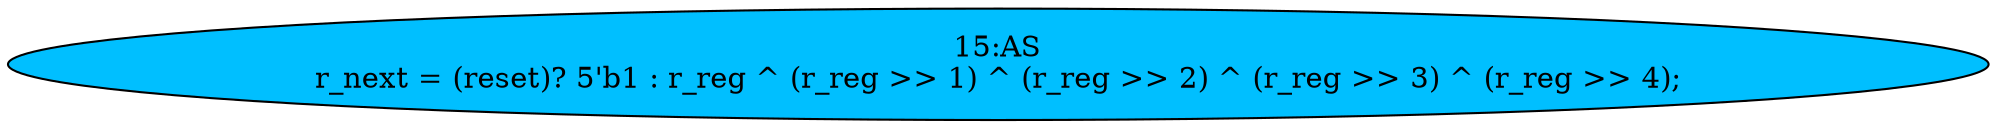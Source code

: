 strict digraph "" {
	node [label="\N"];
	"15:AS"	[ast="<pyverilog.vparser.ast.Assign object at 0x7fd19085b150>",
		def_var="['r_next']",
		fillcolor=deepskyblue,
		label="15:AS
r_next = (reset)? 5'b1 : r_reg ^ (r_reg >> 1) ^ (r_reg >> 2) ^ (r_reg >> 3) ^ (r_reg >> 4);",
		statements="[]",
		style=filled,
		typ=Assign,
		use_var="['reset', 'r_reg', 'r_reg', 'r_reg', 'r_reg', 'r_reg']"];
}
